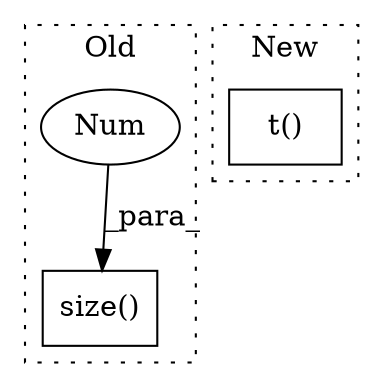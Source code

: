 digraph G {
subgraph cluster0 {
1 [label="size()" a="75" s="5617,5630" l="12,1" shape="box"];
3 [label="Num" a="76" s="5629" l="1" shape="ellipse"];
label = "Old";
style="dotted";
}
subgraph cluster1 {
2 [label="t()" a="75" s="5565" l="10" shape="box"];
label = "New";
style="dotted";
}
3 -> 1 [label="_para_"];
}